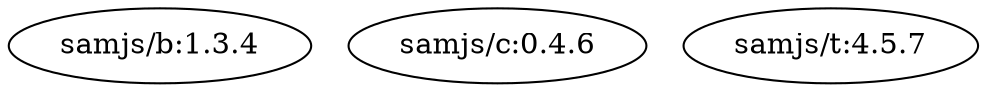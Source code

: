digraph "DependenciesToml" {
    "samjs/b:1.3.4"
    "samjs/c:0.4.6" [transitive = true]
    "samjs/t:4.5.7" [transitive = true]
}